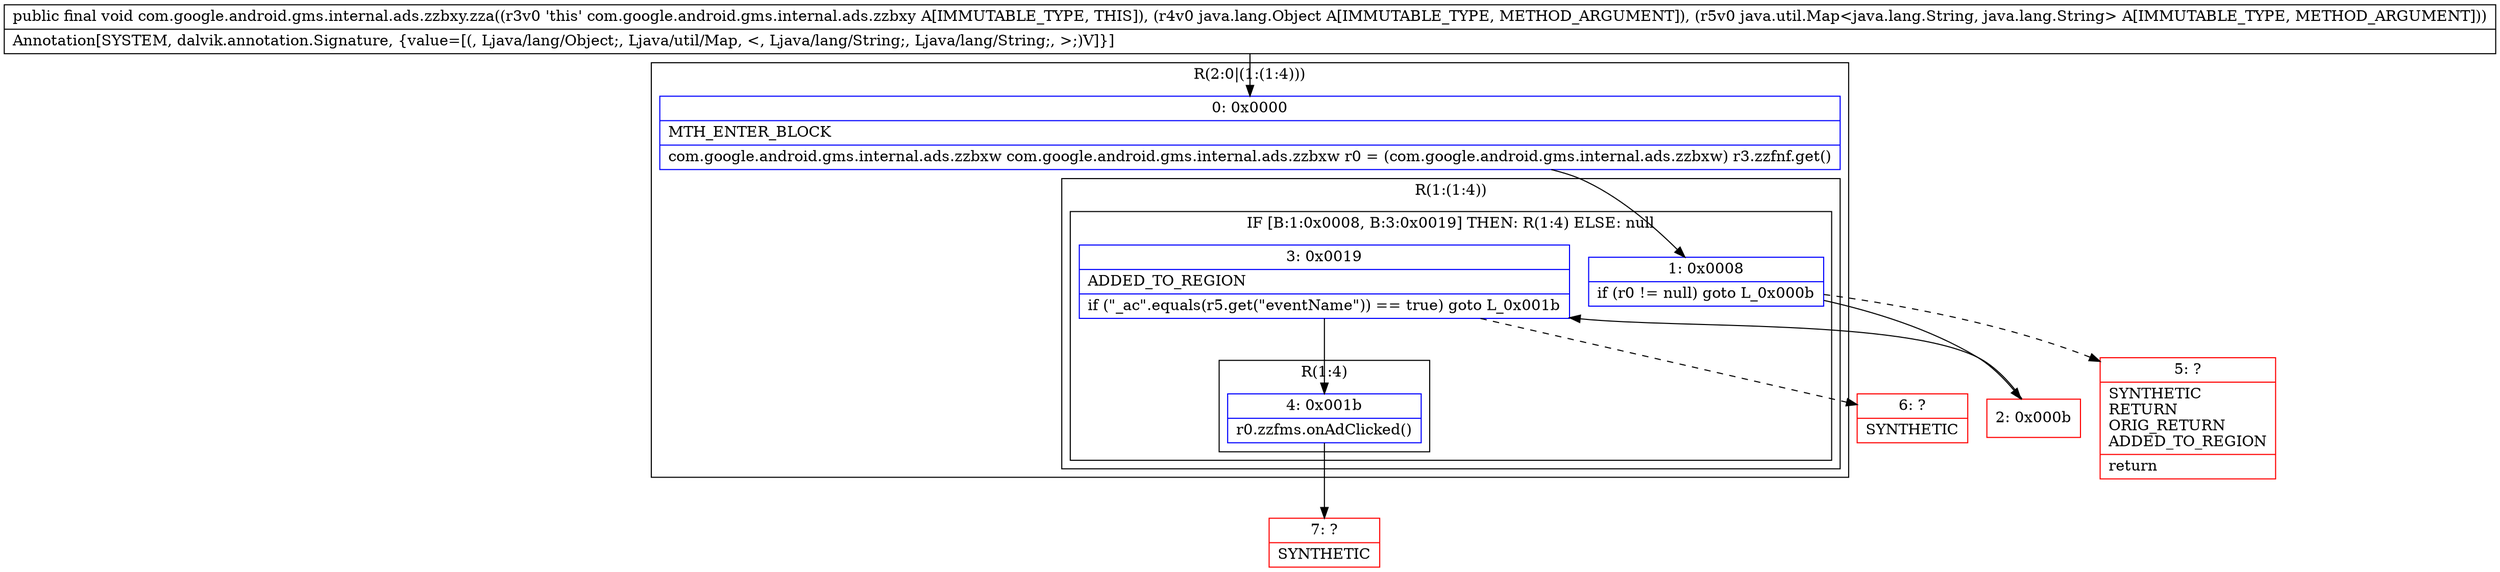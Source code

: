 digraph "CFG forcom.google.android.gms.internal.ads.zzbxy.zza(Ljava\/lang\/Object;Ljava\/util\/Map;)V" {
subgraph cluster_Region_1954351506 {
label = "R(2:0|(1:(1:4)))";
node [shape=record,color=blue];
Node_0 [shape=record,label="{0\:\ 0x0000|MTH_ENTER_BLOCK\l|com.google.android.gms.internal.ads.zzbxw com.google.android.gms.internal.ads.zzbxw r0 = (com.google.android.gms.internal.ads.zzbxw) r3.zzfnf.get()\l}"];
subgraph cluster_Region_491915000 {
label = "R(1:(1:4))";
node [shape=record,color=blue];
subgraph cluster_IfRegion_1578533065 {
label = "IF [B:1:0x0008, B:3:0x0019] THEN: R(1:4) ELSE: null";
node [shape=record,color=blue];
Node_1 [shape=record,label="{1\:\ 0x0008|if (r0 != null) goto L_0x000b\l}"];
Node_3 [shape=record,label="{3\:\ 0x0019|ADDED_TO_REGION\l|if (\"_ac\".equals(r5.get(\"eventName\")) == true) goto L_0x001b\l}"];
subgraph cluster_Region_880395028 {
label = "R(1:4)";
node [shape=record,color=blue];
Node_4 [shape=record,label="{4\:\ 0x001b|r0.zzfms.onAdClicked()\l}"];
}
}
}
}
Node_2 [shape=record,color=red,label="{2\:\ 0x000b}"];
Node_5 [shape=record,color=red,label="{5\:\ ?|SYNTHETIC\lRETURN\lORIG_RETURN\lADDED_TO_REGION\l|return\l}"];
Node_6 [shape=record,color=red,label="{6\:\ ?|SYNTHETIC\l}"];
Node_7 [shape=record,color=red,label="{7\:\ ?|SYNTHETIC\l}"];
MethodNode[shape=record,label="{public final void com.google.android.gms.internal.ads.zzbxy.zza((r3v0 'this' com.google.android.gms.internal.ads.zzbxy A[IMMUTABLE_TYPE, THIS]), (r4v0 java.lang.Object A[IMMUTABLE_TYPE, METHOD_ARGUMENT]), (r5v0 java.util.Map\<java.lang.String, java.lang.String\> A[IMMUTABLE_TYPE, METHOD_ARGUMENT]))  | Annotation[SYSTEM, dalvik.annotation.Signature, \{value=[(, Ljava\/lang\/Object;, Ljava\/util\/Map, \<, Ljava\/lang\/String;, Ljava\/lang\/String;, \>;)V]\}]\l}"];
MethodNode -> Node_0;
Node_0 -> Node_1;
Node_1 -> Node_2;
Node_1 -> Node_5[style=dashed];
Node_3 -> Node_4;
Node_3 -> Node_6[style=dashed];
Node_4 -> Node_7;
Node_2 -> Node_3;
}

